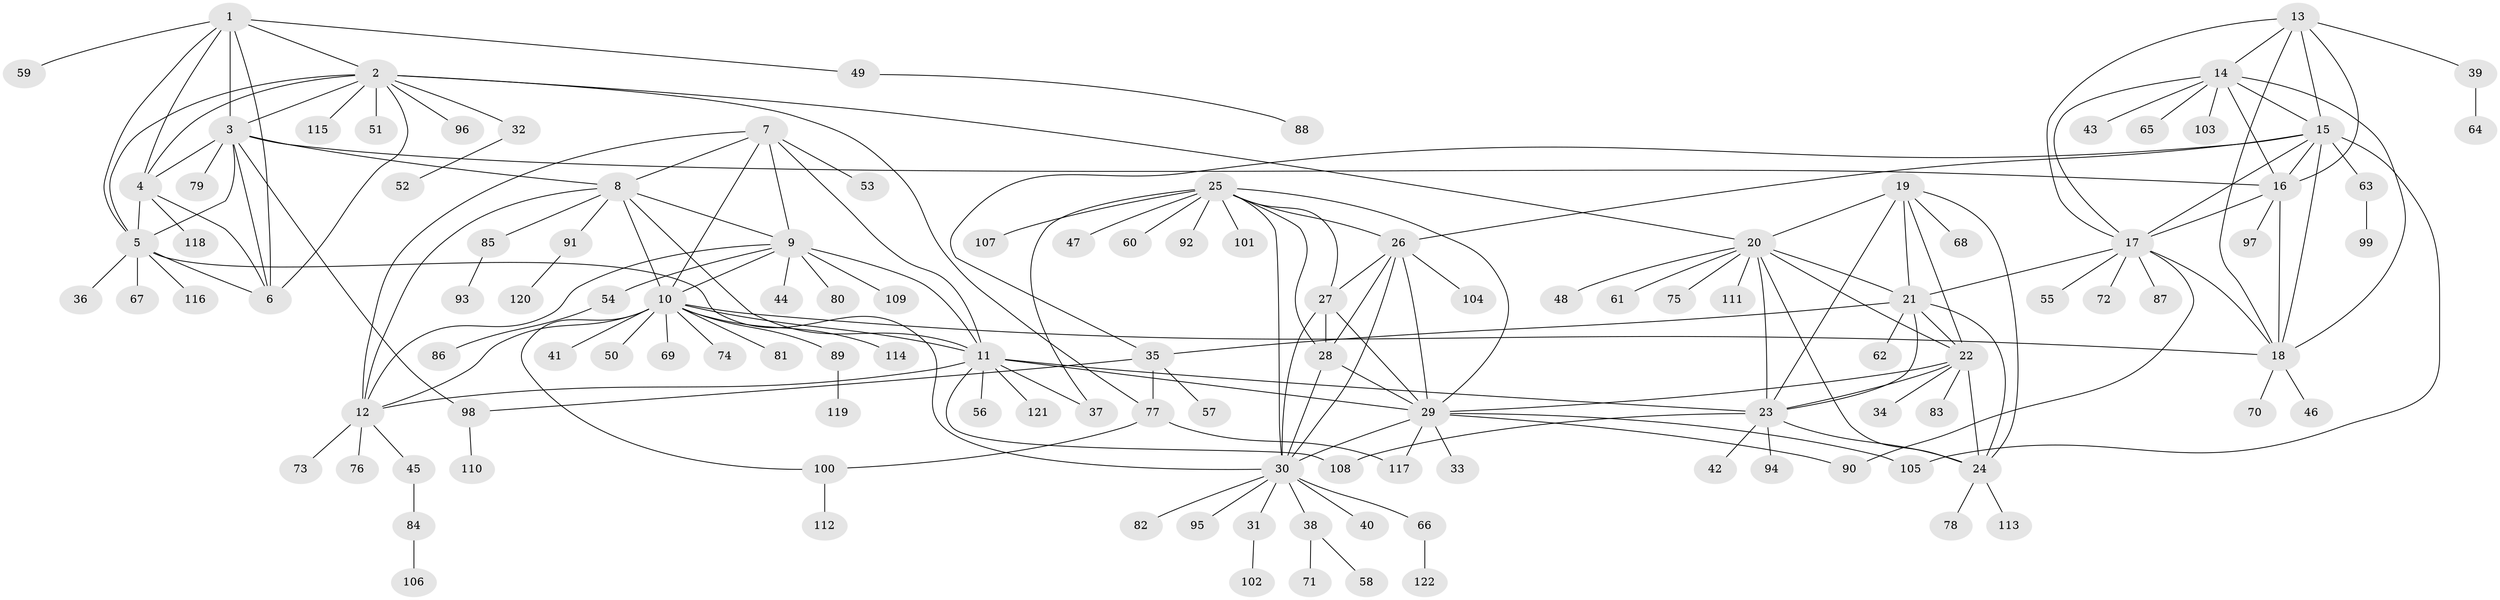 // coarse degree distribution, {11: 0.010416666666666666, 12: 0.020833333333333332, 8: 0.020833333333333332, 3: 0.041666666666666664, 15: 0.010416666666666666, 6: 0.020833333333333332, 7: 0.03125, 13: 0.010416666666666666, 9: 0.010416666666666666, 5: 0.020833333333333332, 10: 0.041666666666666664, 4: 0.03125, 2: 0.11458333333333333, 1: 0.6145833333333334}
// Generated by graph-tools (version 1.1) at 2025/42/03/06/25 10:42:15]
// undirected, 122 vertices, 186 edges
graph export_dot {
graph [start="1"]
  node [color=gray90,style=filled];
  1;
  2;
  3;
  4;
  5;
  6;
  7;
  8;
  9;
  10;
  11;
  12;
  13;
  14;
  15;
  16;
  17;
  18;
  19;
  20;
  21;
  22;
  23;
  24;
  25;
  26;
  27;
  28;
  29;
  30;
  31;
  32;
  33;
  34;
  35;
  36;
  37;
  38;
  39;
  40;
  41;
  42;
  43;
  44;
  45;
  46;
  47;
  48;
  49;
  50;
  51;
  52;
  53;
  54;
  55;
  56;
  57;
  58;
  59;
  60;
  61;
  62;
  63;
  64;
  65;
  66;
  67;
  68;
  69;
  70;
  71;
  72;
  73;
  74;
  75;
  76;
  77;
  78;
  79;
  80;
  81;
  82;
  83;
  84;
  85;
  86;
  87;
  88;
  89;
  90;
  91;
  92;
  93;
  94;
  95;
  96;
  97;
  98;
  99;
  100;
  101;
  102;
  103;
  104;
  105;
  106;
  107;
  108;
  109;
  110;
  111;
  112;
  113;
  114;
  115;
  116;
  117;
  118;
  119;
  120;
  121;
  122;
  1 -- 2;
  1 -- 3;
  1 -- 4;
  1 -- 5;
  1 -- 6;
  1 -- 49;
  1 -- 59;
  2 -- 3;
  2 -- 4;
  2 -- 5;
  2 -- 6;
  2 -- 20;
  2 -- 32;
  2 -- 51;
  2 -- 77;
  2 -- 96;
  2 -- 115;
  3 -- 4;
  3 -- 5;
  3 -- 6;
  3 -- 8;
  3 -- 16;
  3 -- 79;
  3 -- 98;
  4 -- 5;
  4 -- 6;
  4 -- 118;
  5 -- 6;
  5 -- 30;
  5 -- 36;
  5 -- 67;
  5 -- 116;
  7 -- 8;
  7 -- 9;
  7 -- 10;
  7 -- 11;
  7 -- 12;
  7 -- 53;
  8 -- 9;
  8 -- 10;
  8 -- 11;
  8 -- 12;
  8 -- 85;
  8 -- 91;
  9 -- 10;
  9 -- 11;
  9 -- 12;
  9 -- 44;
  9 -- 54;
  9 -- 80;
  9 -- 109;
  10 -- 11;
  10 -- 12;
  10 -- 18;
  10 -- 41;
  10 -- 50;
  10 -- 69;
  10 -- 74;
  10 -- 81;
  10 -- 89;
  10 -- 100;
  10 -- 114;
  11 -- 12;
  11 -- 23;
  11 -- 29;
  11 -- 37;
  11 -- 56;
  11 -- 108;
  11 -- 121;
  12 -- 45;
  12 -- 73;
  12 -- 76;
  13 -- 14;
  13 -- 15;
  13 -- 16;
  13 -- 17;
  13 -- 18;
  13 -- 39;
  14 -- 15;
  14 -- 16;
  14 -- 17;
  14 -- 18;
  14 -- 43;
  14 -- 65;
  14 -- 103;
  15 -- 16;
  15 -- 17;
  15 -- 18;
  15 -- 26;
  15 -- 35;
  15 -- 63;
  15 -- 105;
  16 -- 17;
  16 -- 18;
  16 -- 97;
  17 -- 18;
  17 -- 21;
  17 -- 55;
  17 -- 72;
  17 -- 87;
  17 -- 90;
  18 -- 46;
  18 -- 70;
  19 -- 20;
  19 -- 21;
  19 -- 22;
  19 -- 23;
  19 -- 24;
  19 -- 68;
  20 -- 21;
  20 -- 22;
  20 -- 23;
  20 -- 24;
  20 -- 48;
  20 -- 61;
  20 -- 75;
  20 -- 111;
  21 -- 22;
  21 -- 23;
  21 -- 24;
  21 -- 35;
  21 -- 62;
  22 -- 23;
  22 -- 24;
  22 -- 29;
  22 -- 34;
  22 -- 83;
  23 -- 24;
  23 -- 42;
  23 -- 94;
  23 -- 108;
  24 -- 78;
  24 -- 113;
  25 -- 26;
  25 -- 27;
  25 -- 28;
  25 -- 29;
  25 -- 30;
  25 -- 37;
  25 -- 47;
  25 -- 60;
  25 -- 92;
  25 -- 101;
  25 -- 107;
  26 -- 27;
  26 -- 28;
  26 -- 29;
  26 -- 30;
  26 -- 104;
  27 -- 28;
  27 -- 29;
  27 -- 30;
  28 -- 29;
  28 -- 30;
  29 -- 30;
  29 -- 33;
  29 -- 90;
  29 -- 105;
  29 -- 117;
  30 -- 31;
  30 -- 38;
  30 -- 40;
  30 -- 66;
  30 -- 82;
  30 -- 95;
  31 -- 102;
  32 -- 52;
  35 -- 57;
  35 -- 77;
  35 -- 98;
  38 -- 58;
  38 -- 71;
  39 -- 64;
  45 -- 84;
  49 -- 88;
  54 -- 86;
  63 -- 99;
  66 -- 122;
  77 -- 100;
  77 -- 117;
  84 -- 106;
  85 -- 93;
  89 -- 119;
  91 -- 120;
  98 -- 110;
  100 -- 112;
}
